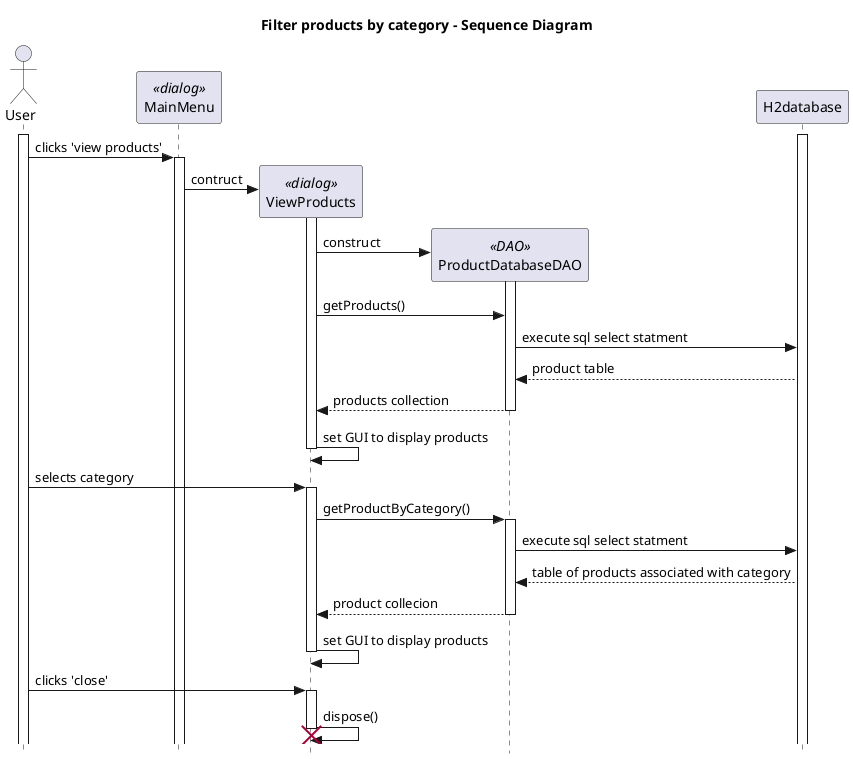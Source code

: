 @startuml
@startuml
' use strict UML mode
skinparam style strictuml

title Filter products by category - Sequence Diagram

actor User
activate User
participant "MainMenu" <<dialog>>


activate H2database


User -> MainMenu++ : clicks 'view products'

create ViewProducts <<dialog>>
MainMenu -> ViewProducts : contruct
ViewProducts ++

create ProductDatabaseDAO <<DAO>>
ViewProducts -> ProductDatabaseDAO : construct
activate ProductDatabaseDAO



ViewProducts -> ProductDatabaseDAO : getProducts()

ProductDatabaseDAO -> H2database : execute sql select statment
H2database --> ProductDatabaseDAO : product table
return products collection
ViewProducts -> ViewProducts : set GUI to display products
ViewProducts--

User -> ViewProducts++ : selects category
ViewProducts -> ProductDatabaseDAO++ : getProductByCategory()
ProductDatabaseDAO -> H2database : execute sql select statment
H2database --> ProductDatabaseDAO : table of products associated with category
ProductDatabaseDAO --> ViewProducts : product collecion
ProductDatabaseDAO--
ViewProducts -> ViewProducts : set GUI to display products
ViewProducts--


User -> ViewProducts++ : clicks 'close'
ViewProducts -> ViewProducts : dispose()
destroy ViewProducts
ViewProducts--

database H2database


@enduml

